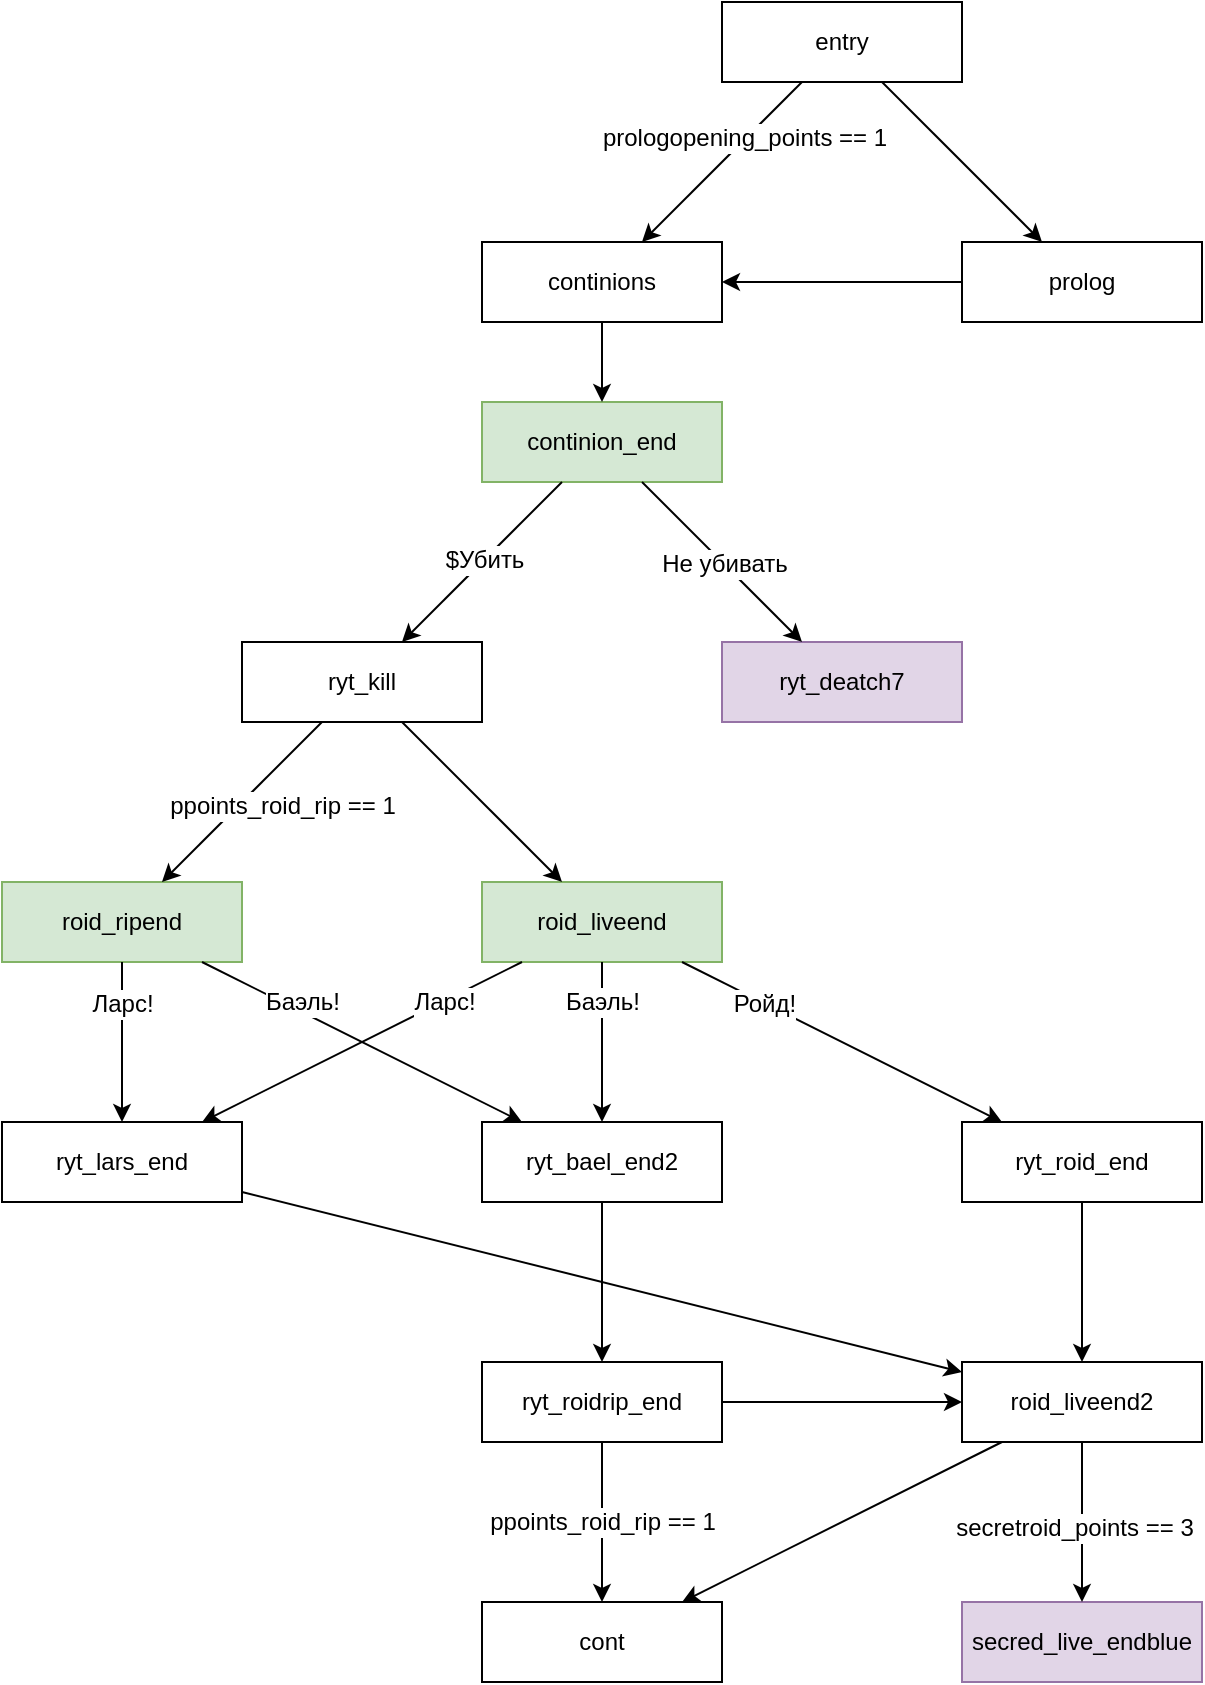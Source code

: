 <mxfile version="24.2.5" type="device">
  <diagram name="Страница 1" id="8JkuUsFlwxrAdOH9zxuW">
    <mxGraphModel dx="1960" dy="1263" grid="1" gridSize="10" guides="1" tooltips="1" connect="1" arrows="1" fold="1" page="1" pageScale="1" pageWidth="10000" pageHeight="10000" math="0" shadow="0">
      <root>
        <mxCell id="0" />
        <mxCell id="1" parent="0" />
        <mxCell id="7oDNk_bg9m65Ez2jLHi6-3" value="entry" style="rounded=0;whiteSpace=wrap;html=1;fontSize=12;" parent="1" vertex="1">
          <mxGeometry x="4480" y="1080" width="120" height="40" as="geometry" />
        </mxCell>
        <mxCell id="7oDNk_bg9m65Ez2jLHi6-4" value="prolog" style="rounded=0;whiteSpace=wrap;html=1;fontSize=12;" parent="1" vertex="1">
          <mxGeometry x="4600" y="1200" width="120" height="40" as="geometry" />
        </mxCell>
        <mxCell id="7oDNk_bg9m65Ez2jLHi6-5" value="continions" style="rounded=0;whiteSpace=wrap;html=1;fontSize=12;" parent="1" vertex="1">
          <mxGeometry x="4360" y="1200" width="120" height="40" as="geometry" />
        </mxCell>
        <mxCell id="7oDNk_bg9m65Ez2jLHi6-6" value="" style="endArrow=classic;html=1;rounded=0;fontSize=12;" parent="1" source="7oDNk_bg9m65Ez2jLHi6-3" target="7oDNk_bg9m65Ez2jLHi6-4" edge="1">
          <mxGeometry width="50" height="50" relative="1" as="geometry">
            <mxPoint x="4220" y="1210" as="sourcePoint" />
            <mxPoint x="4270" y="1160" as="targetPoint" />
          </mxGeometry>
        </mxCell>
        <mxCell id="7oDNk_bg9m65Ez2jLHi6-7" value="" style="endArrow=classic;html=1;rounded=0;fontSize=12;" parent="1" source="7oDNk_bg9m65Ez2jLHi6-3" target="7oDNk_bg9m65Ez2jLHi6-5" edge="1">
          <mxGeometry width="50" height="50" relative="1" as="geometry">
            <mxPoint x="4190" y="1260" as="sourcePoint" />
            <mxPoint x="4240" y="1210" as="targetPoint" />
          </mxGeometry>
        </mxCell>
        <mxCell id="7oDNk_bg9m65Ez2jLHi6-8" value="prologopening_points == 1" style="edgeLabel;html=1;align=center;verticalAlign=middle;resizable=0;points=[];fontSize=12;" parent="7oDNk_bg9m65Ez2jLHi6-7" vertex="1" connectable="0">
          <mxGeometry x="-0.282" y="-1" relative="1" as="geometry">
            <mxPoint as="offset" />
          </mxGeometry>
        </mxCell>
        <mxCell id="7oDNk_bg9m65Ez2jLHi6-361" value="continion_end" style="rounded=0;whiteSpace=wrap;html=1;fontSize=12;fillColor=#d5e8d4;strokeColor=#82b366;" parent="1" vertex="1">
          <mxGeometry x="4360" y="1280" width="120" height="40" as="geometry" />
        </mxCell>
        <mxCell id="7oDNk_bg9m65Ez2jLHi6-365" value="ryt_kill" style="rounded=0;whiteSpace=wrap;html=1;fontSize=12;" parent="1" vertex="1">
          <mxGeometry x="4240" y="1400" width="120" height="40" as="geometry" />
        </mxCell>
        <mxCell id="7oDNk_bg9m65Ez2jLHi6-366" value="" style="endArrow=classic;html=1;rounded=0;fontSize=12;" parent="1" source="7oDNk_bg9m65Ez2jLHi6-361" target="7oDNk_bg9m65Ez2jLHi6-365" edge="1">
          <mxGeometry width="50" height="50" relative="1" as="geometry">
            <mxPoint x="4560" y="1370" as="sourcePoint" />
            <mxPoint x="4610" y="1320" as="targetPoint" />
          </mxGeometry>
        </mxCell>
        <mxCell id="7oDNk_bg9m65Ez2jLHi6-367" value="$Убить" style="edgeLabel;html=1;align=center;verticalAlign=middle;resizable=0;points=[];fontSize=12;" parent="7oDNk_bg9m65Ez2jLHi6-366" vertex="1" connectable="0">
          <mxGeometry x="-0.617" y="-2" relative="1" as="geometry">
            <mxPoint x="-23" y="25" as="offset" />
          </mxGeometry>
        </mxCell>
        <mxCell id="7oDNk_bg9m65Ez2jLHi6-368" value="ryt_deatch7" style="rounded=0;whiteSpace=wrap;html=1;fontSize=12;fillColor=#e1d5e7;strokeColor=#9673a6;" parent="1" vertex="1">
          <mxGeometry x="4480" y="1400" width="120" height="40" as="geometry" />
        </mxCell>
        <mxCell id="7oDNk_bg9m65Ez2jLHi6-369" value="" style="endArrow=classic;html=1;rounded=0;fontSize=12;" parent="1" source="7oDNk_bg9m65Ez2jLHi6-361" target="7oDNk_bg9m65Ez2jLHi6-368" edge="1">
          <mxGeometry width="50" height="50" relative="1" as="geometry">
            <mxPoint x="4490" y="1350" as="sourcePoint" />
            <mxPoint x="4540" y="1300" as="targetPoint" />
          </mxGeometry>
        </mxCell>
        <mxCell id="7oDNk_bg9m65Ez2jLHi6-371" value="Не убивать" style="edgeLabel;html=1;align=center;verticalAlign=middle;resizable=0;points=[];fontSize=12;" parent="7oDNk_bg9m65Ez2jLHi6-369" vertex="1" connectable="0">
          <mxGeometry x="-0.433" relative="1" as="geometry">
            <mxPoint x="18" y="18" as="offset" />
          </mxGeometry>
        </mxCell>
        <mxCell id="7oDNk_bg9m65Ez2jLHi6-372" value="roid_ripend" style="rounded=0;whiteSpace=wrap;html=1;fontSize=12;fillColor=#d5e8d4;strokeColor=#82b366;" parent="1" vertex="1">
          <mxGeometry x="4120" y="1520" width="120" height="40" as="geometry" />
        </mxCell>
        <mxCell id="7oDNk_bg9m65Ez2jLHi6-373" value="" style="endArrow=classic;html=1;rounded=0;fontSize=12;" parent="1" source="7oDNk_bg9m65Ez2jLHi6-365" target="7oDNk_bg9m65Ez2jLHi6-372" edge="1">
          <mxGeometry width="50" height="50" relative="1" as="geometry">
            <mxPoint x="4400" y="1520" as="sourcePoint" />
            <mxPoint x="4450" y="1470" as="targetPoint" />
          </mxGeometry>
        </mxCell>
        <mxCell id="7oDNk_bg9m65Ez2jLHi6-374" value="ppoints_roid_rip == 1" style="edgeLabel;html=1;align=center;verticalAlign=middle;resizable=0;points=[];fontSize=12;" parent="7oDNk_bg9m65Ez2jLHi6-373" vertex="1" connectable="0">
          <mxGeometry x="-0.512" y="2" relative="1" as="geometry">
            <mxPoint x="-2" y="21" as="offset" />
          </mxGeometry>
        </mxCell>
        <mxCell id="7oDNk_bg9m65Ez2jLHi6-375" value="roid_liveend" style="rounded=0;whiteSpace=wrap;html=1;fontSize=12;fillColor=#d5e8d4;strokeColor=#82b366;" parent="1" vertex="1">
          <mxGeometry x="4360" y="1520" width="120" height="40" as="geometry" />
        </mxCell>
        <mxCell id="7oDNk_bg9m65Ez2jLHi6-376" value="" style="endArrow=classic;html=1;rounded=0;fontSize=12;" parent="1" source="7oDNk_bg9m65Ez2jLHi6-365" target="7oDNk_bg9m65Ez2jLHi6-375" edge="1">
          <mxGeometry width="50" height="50" relative="1" as="geometry">
            <mxPoint x="4590" y="1520" as="sourcePoint" />
            <mxPoint x="4640" y="1470" as="targetPoint" />
          </mxGeometry>
        </mxCell>
        <mxCell id="7oDNk_bg9m65Ez2jLHi6-377" value="ryt_lars_end" style="rounded=0;whiteSpace=wrap;html=1;fontSize=12;" parent="1" vertex="1">
          <mxGeometry x="4120" y="1640" width="120" height="40" as="geometry" />
        </mxCell>
        <mxCell id="7oDNk_bg9m65Ez2jLHi6-378" value="" style="endArrow=classic;html=1;rounded=0;fontSize=12;" parent="1" source="7oDNk_bg9m65Ez2jLHi6-375" target="7oDNk_bg9m65Ez2jLHi6-377" edge="1">
          <mxGeometry width="50" height="50" relative="1" as="geometry">
            <mxPoint x="4700" y="1590" as="sourcePoint" />
            <mxPoint x="4750" y="1540" as="targetPoint" />
          </mxGeometry>
        </mxCell>
        <mxCell id="7oDNk_bg9m65Ez2jLHi6-379" value="Ларс!" style="edgeLabel;html=1;align=center;verticalAlign=middle;resizable=0;points=[];fontSize=12;" parent="7oDNk_bg9m65Ez2jLHi6-378" vertex="1" connectable="0">
          <mxGeometry x="-0.221" y="-3" relative="1" as="geometry">
            <mxPoint x="24" y="-9" as="offset" />
          </mxGeometry>
        </mxCell>
        <mxCell id="7oDNk_bg9m65Ez2jLHi6-380" value="ryt_roid_end" style="rounded=0;whiteSpace=wrap;html=1;fontSize=12;" parent="1" vertex="1">
          <mxGeometry x="4600" y="1640" width="120" height="40" as="geometry" />
        </mxCell>
        <mxCell id="7oDNk_bg9m65Ez2jLHi6-381" value="" style="endArrow=classic;html=1;rounded=0;fontSize=12;" parent="1" source="7oDNk_bg9m65Ez2jLHi6-375" target="7oDNk_bg9m65Ez2jLHi6-380" edge="1">
          <mxGeometry width="50" height="50" relative="1" as="geometry">
            <mxPoint x="4590" y="1540" as="sourcePoint" />
            <mxPoint x="4640" y="1490" as="targetPoint" />
          </mxGeometry>
        </mxCell>
        <mxCell id="7oDNk_bg9m65Ez2jLHi6-382" value="Ройд!" style="edgeLabel;html=1;align=center;verticalAlign=middle;resizable=0;points=[];fontSize=12;" parent="7oDNk_bg9m65Ez2jLHi6-381" vertex="1" connectable="0">
          <mxGeometry x="-0.199" y="3" relative="1" as="geometry">
            <mxPoint x="-25" y="-9" as="offset" />
          </mxGeometry>
        </mxCell>
        <mxCell id="7oDNk_bg9m65Ez2jLHi6-383" value="ryt_bael_end2" style="rounded=0;whiteSpace=wrap;html=1;fontSize=12;" parent="1" vertex="1">
          <mxGeometry x="4360" y="1640" width="120" height="40" as="geometry" />
        </mxCell>
        <mxCell id="7oDNk_bg9m65Ez2jLHi6-384" value="" style="endArrow=classic;html=1;rounded=0;fontSize=12;" parent="1" source="7oDNk_bg9m65Ez2jLHi6-375" target="7oDNk_bg9m65Ez2jLHi6-383" edge="1">
          <mxGeometry width="50" height="50" relative="1" as="geometry">
            <mxPoint x="4680" y="1560" as="sourcePoint" />
            <mxPoint x="4730" y="1510" as="targetPoint" />
          </mxGeometry>
        </mxCell>
        <mxCell id="7oDNk_bg9m65Ez2jLHi6-385" value="Баэль!" style="edgeLabel;html=1;align=center;verticalAlign=middle;resizable=0;points=[];fontSize=12;" parent="7oDNk_bg9m65Ez2jLHi6-384" vertex="1" connectable="0">
          <mxGeometry x="0.143" y="3" relative="1" as="geometry">
            <mxPoint x="-3" y="-26" as="offset" />
          </mxGeometry>
        </mxCell>
        <mxCell id="7oDNk_bg9m65Ez2jLHi6-386" value="" style="endArrow=classic;html=1;rounded=0;fontSize=12;" parent="1" source="7oDNk_bg9m65Ez2jLHi6-372" target="7oDNk_bg9m65Ez2jLHi6-377" edge="1">
          <mxGeometry width="50" height="50" relative="1" as="geometry">
            <mxPoint x="4090" y="1440" as="sourcePoint" />
            <mxPoint x="4140" y="1390" as="targetPoint" />
          </mxGeometry>
        </mxCell>
        <mxCell id="7oDNk_bg9m65Ez2jLHi6-387" value="Ларс!" style="edgeLabel;html=1;align=center;verticalAlign=middle;resizable=0;points=[];fontSize=12;" parent="7oDNk_bg9m65Ez2jLHi6-386" vertex="1" connectable="0">
          <mxGeometry x="-0.388" y="-2" relative="1" as="geometry">
            <mxPoint x="2" y="-4" as="offset" />
          </mxGeometry>
        </mxCell>
        <mxCell id="7oDNk_bg9m65Ez2jLHi6-388" value="" style="endArrow=classic;html=1;rounded=0;fontSize=12;" parent="1" source="7oDNk_bg9m65Ez2jLHi6-372" target="7oDNk_bg9m65Ez2jLHi6-383" edge="1">
          <mxGeometry width="50" height="50" relative="1" as="geometry">
            <mxPoint x="4500" y="1730" as="sourcePoint" />
            <mxPoint x="4550" y="1680" as="targetPoint" />
          </mxGeometry>
        </mxCell>
        <mxCell id="7oDNk_bg9m65Ez2jLHi6-389" value="Баэль!" style="edgeLabel;html=1;align=center;verticalAlign=middle;resizable=0;points=[];fontSize=12;" parent="7oDNk_bg9m65Ez2jLHi6-388" vertex="1" connectable="0">
          <mxGeometry x="0.489" y="2" relative="1" as="geometry">
            <mxPoint x="-70" y="-38" as="offset" />
          </mxGeometry>
        </mxCell>
        <mxCell id="7oDNk_bg9m65Ez2jLHi6-390" value="roid_liveend2" style="rounded=0;whiteSpace=wrap;html=1;fontSize=12;" parent="1" vertex="1">
          <mxGeometry x="4600" y="1760" width="120" height="40" as="geometry" />
        </mxCell>
        <mxCell id="7oDNk_bg9m65Ez2jLHi6-391" value="" style="endArrow=classic;html=1;rounded=0;fontSize=12;" parent="1" source="7oDNk_bg9m65Ez2jLHi6-380" target="7oDNk_bg9m65Ez2jLHi6-390" edge="1">
          <mxGeometry width="50" height="50" relative="1" as="geometry">
            <mxPoint x="4470" y="1750" as="sourcePoint" />
            <mxPoint x="4520" y="1700" as="targetPoint" />
          </mxGeometry>
        </mxCell>
        <mxCell id="7oDNk_bg9m65Ez2jLHi6-392" value="" style="endArrow=classic;html=1;rounded=0;fontSize=12;" parent="1" source="7oDNk_bg9m65Ez2jLHi6-377" target="7oDNk_bg9m65Ez2jLHi6-390" edge="1">
          <mxGeometry width="50" height="50" relative="1" as="geometry">
            <mxPoint x="4430" y="1740" as="sourcePoint" />
            <mxPoint x="4480" y="1690" as="targetPoint" />
          </mxGeometry>
        </mxCell>
        <mxCell id="7oDNk_bg9m65Ez2jLHi6-393" value="ryt_roidrip_end" style="rounded=0;whiteSpace=wrap;html=1;fontSize=12;" parent="1" vertex="1">
          <mxGeometry x="4360" y="1760" width="120" height="40" as="geometry" />
        </mxCell>
        <mxCell id="7oDNk_bg9m65Ez2jLHi6-394" value="" style="endArrow=classic;html=1;rounded=0;fontSize=12;" parent="1" source="7oDNk_bg9m65Ez2jLHi6-383" target="7oDNk_bg9m65Ez2jLHi6-393" edge="1">
          <mxGeometry width="50" height="50" relative="1" as="geometry">
            <mxPoint x="4280" y="1790" as="sourcePoint" />
            <mxPoint x="4330" y="1740" as="targetPoint" />
          </mxGeometry>
        </mxCell>
        <mxCell id="7oDNk_bg9m65Ez2jLHi6-395" value="cont" style="rounded=0;whiteSpace=wrap;html=1;fontSize=12;" parent="1" vertex="1">
          <mxGeometry x="4360" y="1880" width="120" height="40" as="geometry" />
        </mxCell>
        <mxCell id="7oDNk_bg9m65Ez2jLHi6-396" value="" style="endArrow=classic;html=1;rounded=0;fontSize=12;" parent="1" source="7oDNk_bg9m65Ez2jLHi6-393" target="7oDNk_bg9m65Ez2jLHi6-395" edge="1">
          <mxGeometry width="50" height="50" relative="1" as="geometry">
            <mxPoint x="4160" y="1850" as="sourcePoint" />
            <mxPoint x="4210" y="1800" as="targetPoint" />
          </mxGeometry>
        </mxCell>
        <mxCell id="7oDNk_bg9m65Ez2jLHi6-397" value="ppoints_roid_rip == 1" style="edgeLabel;html=1;align=center;verticalAlign=middle;resizable=0;points=[];fontSize=12;" parent="7oDNk_bg9m65Ez2jLHi6-396" vertex="1" connectable="0">
          <mxGeometry x="-0.45" y="-2" relative="1" as="geometry">
            <mxPoint x="2" y="18" as="offset" />
          </mxGeometry>
        </mxCell>
        <mxCell id="7oDNk_bg9m65Ez2jLHi6-398" value="" style="endArrow=classic;html=1;rounded=0;fontSize=12;" parent="1" source="7oDNk_bg9m65Ez2jLHi6-390" target="7oDNk_bg9m65Ez2jLHi6-395" edge="1">
          <mxGeometry width="50" height="50" relative="1" as="geometry">
            <mxPoint x="4530" y="1800" as="sourcePoint" />
            <mxPoint x="4690" y="1840" as="targetPoint" />
          </mxGeometry>
        </mxCell>
        <mxCell id="7oDNk_bg9m65Ez2jLHi6-399" value="secred_live_endblue" style="rounded=0;whiteSpace=wrap;html=1;fontSize=12;fillColor=#e1d5e7;strokeColor=#9673a6;" parent="1" vertex="1">
          <mxGeometry x="4600" y="1880" width="120" height="40" as="geometry" />
        </mxCell>
        <mxCell id="7oDNk_bg9m65Ez2jLHi6-400" value="" style="endArrow=classic;html=1;rounded=0;fontSize=12;" parent="1" source="7oDNk_bg9m65Ez2jLHi6-390" target="7oDNk_bg9m65Ez2jLHi6-399" edge="1">
          <mxGeometry width="50" height="50" relative="1" as="geometry">
            <mxPoint x="4140" y="1850" as="sourcePoint" />
            <mxPoint x="4190" y="1800" as="targetPoint" />
          </mxGeometry>
        </mxCell>
        <mxCell id="7oDNk_bg9m65Ez2jLHi6-401" value="secretroid_points == 3" style="edgeLabel;html=1;align=center;verticalAlign=middle;resizable=0;points=[];fontSize=12;" parent="7oDNk_bg9m65Ez2jLHi6-400" vertex="1" connectable="0">
          <mxGeometry x="-0.172" y="3" relative="1" as="geometry">
            <mxPoint x="-7" y="10" as="offset" />
          </mxGeometry>
        </mxCell>
        <mxCell id="nPFLxLbOpGndPHurGkPw-2" value="" style="endArrow=classic;html=1;rounded=0;" parent="1" source="7oDNk_bg9m65Ez2jLHi6-4" target="7oDNk_bg9m65Ez2jLHi6-5" edge="1">
          <mxGeometry width="50" height="50" relative="1" as="geometry">
            <mxPoint x="4610" y="1360" as="sourcePoint" />
            <mxPoint x="4660" y="1310" as="targetPoint" />
          </mxGeometry>
        </mxCell>
        <mxCell id="r8MwViCX4dz_3M06asRi-4" value="" style="endArrow=classic;html=1;rounded=0;" parent="1" source="7oDNk_bg9m65Ez2jLHi6-393" target="7oDNk_bg9m65Ez2jLHi6-390" edge="1">
          <mxGeometry width="50" height="50" relative="1" as="geometry">
            <mxPoint x="4260" y="1800" as="sourcePoint" />
            <mxPoint x="4310" y="1750" as="targetPoint" />
          </mxGeometry>
        </mxCell>
        <mxCell id="iCql-jmiqQW0gkR419lK-1" value="" style="endArrow=classic;html=1;rounded=0;" edge="1" parent="1" source="7oDNk_bg9m65Ez2jLHi6-5" target="7oDNk_bg9m65Ez2jLHi6-361">
          <mxGeometry width="50" height="50" relative="1" as="geometry">
            <mxPoint x="4620" y="1340" as="sourcePoint" />
            <mxPoint x="4670" y="1290" as="targetPoint" />
          </mxGeometry>
        </mxCell>
      </root>
    </mxGraphModel>
  </diagram>
</mxfile>

